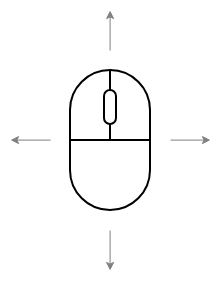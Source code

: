 <mxfile version="21.5.0" type="device">
  <diagram name="Page-1" id="4WF5HXPhoQRd_dmnABzQ">
    <mxGraphModel dx="1036" dy="623" grid="1" gridSize="10" guides="1" tooltips="1" connect="1" arrows="1" fold="1" page="1" pageScale="1" pageWidth="583" pageHeight="413" background="none" math="0" shadow="0">
      <root>
        <mxCell id="0" />
        <mxCell id="1" parent="0" />
        <mxCell id="J7DjsNHTybxlWMswNvsN-10" value="" style="rounded=1;whiteSpace=wrap;html=1;arcSize=50;connectable=0;strokeWidth=1;" parent="1" vertex="1">
          <mxGeometry x="160" y="205" width="40" height="70" as="geometry" />
        </mxCell>
        <mxCell id="J7DjsNHTybxlWMswNvsN-12" value="" style="endArrow=none;html=1;rounded=0;strokeWidth=1;" parent="1" edge="1">
          <mxGeometry width="50" height="50" relative="1" as="geometry">
            <mxPoint x="160" y="240" as="sourcePoint" />
            <mxPoint x="200" y="240" as="targetPoint" />
          </mxGeometry>
        </mxCell>
        <mxCell id="J7DjsNHTybxlWMswNvsN-13" value="" style="endArrow=none;html=1;rounded=0;exitX=0.5;exitY=0;exitDx=0;exitDy=0;strokeWidth=1;" parent="1" source="J7DjsNHTybxlWMswNvsN-10" edge="1">
          <mxGeometry width="50" height="50" relative="1" as="geometry">
            <mxPoint x="180" y="232" as="sourcePoint" />
            <mxPoint x="180" y="240" as="targetPoint" />
          </mxGeometry>
        </mxCell>
        <mxCell id="J7DjsNHTybxlWMswNvsN-14" value="" style="rounded=1;whiteSpace=wrap;html=1;arcSize=50;connectable=0;strokeWidth=1;" parent="1" vertex="1">
          <mxGeometry x="177" y="215" width="6" height="17" as="geometry" />
        </mxCell>
        <mxCell id="AuS4_G247xkxnWL5VwZ5-16" value="" style="endArrow=classic;html=1;rounded=0;strokeColor=#808080;strokeWidth=0.5;endSize=3;startSize=3;" parent="1" edge="1">
          <mxGeometry width="50" height="50" relative="1" as="geometry">
            <mxPoint x="179.8" y="195" as="sourcePoint" />
            <mxPoint x="179.8" y="175" as="targetPoint" />
          </mxGeometry>
        </mxCell>
        <mxCell id="AuS4_G247xkxnWL5VwZ5-17" value="" style="endArrow=classic;html=1;rounded=0;strokeColor=#808080;strokeWidth=0.5;endSize=3;startSize=3;" parent="1" edge="1">
          <mxGeometry width="50" height="50" relative="1" as="geometry">
            <mxPoint x="179.8" y="285" as="sourcePoint" />
            <mxPoint x="179.8" y="305" as="targetPoint" />
          </mxGeometry>
        </mxCell>
        <mxCell id="AuS4_G247xkxnWL5VwZ5-18" value="" style="endArrow=classic;html=1;rounded=0;strokeColor=#808080;strokeWidth=0.5;endSize=3;startSize=3;" parent="1" edge="1">
          <mxGeometry width="50" height="50" relative="1" as="geometry">
            <mxPoint x="210" y="239.8" as="sourcePoint" />
            <mxPoint x="230" y="239.8" as="targetPoint" />
          </mxGeometry>
        </mxCell>
        <mxCell id="AuS4_G247xkxnWL5VwZ5-19" value="" style="endArrow=classic;html=1;rounded=0;strokeColor=#808080;strokeWidth=0.5;endSize=3;startSize=3;" parent="1" edge="1">
          <mxGeometry width="50" height="50" relative="1" as="geometry">
            <mxPoint x="150" y="239.8" as="sourcePoint" />
            <mxPoint x="130" y="239.8" as="targetPoint" />
          </mxGeometry>
        </mxCell>
      </root>
    </mxGraphModel>
  </diagram>
</mxfile>
